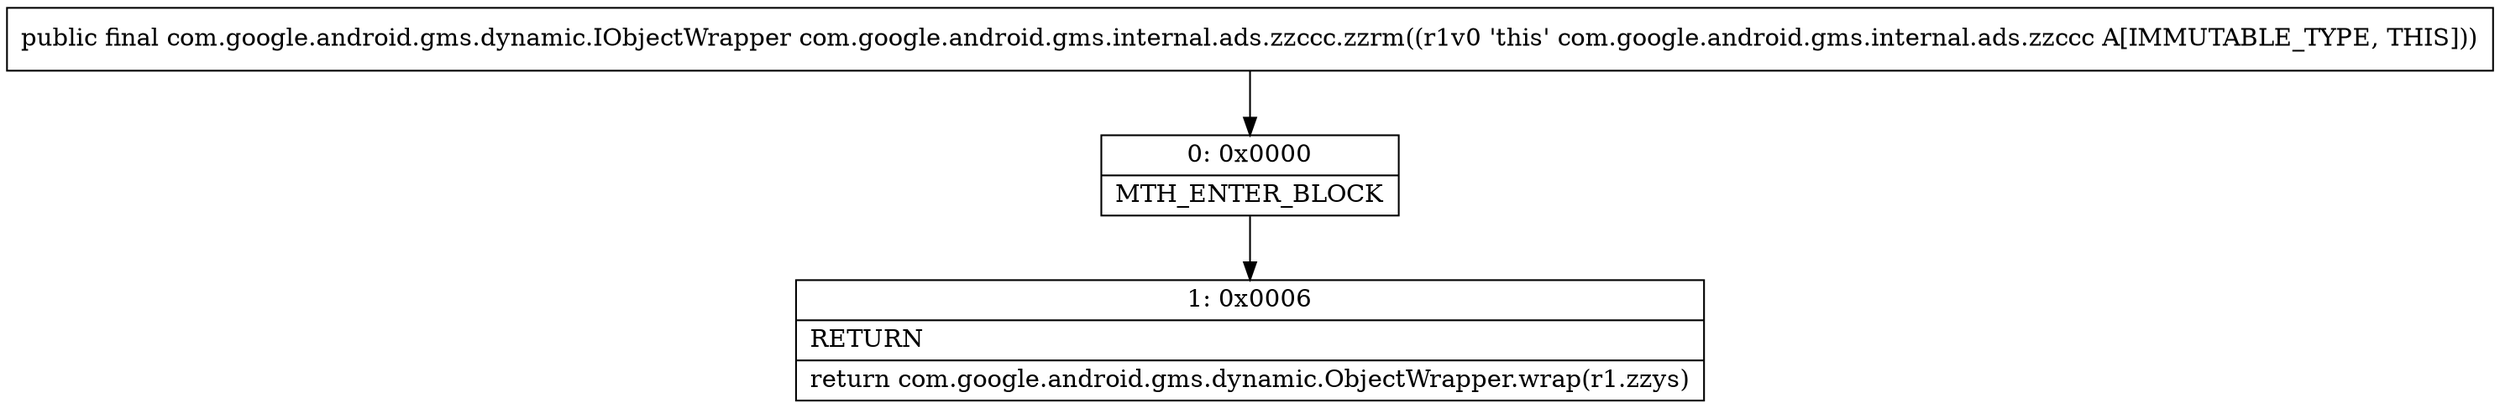 digraph "CFG forcom.google.android.gms.internal.ads.zzccc.zzrm()Lcom\/google\/android\/gms\/dynamic\/IObjectWrapper;" {
Node_0 [shape=record,label="{0\:\ 0x0000|MTH_ENTER_BLOCK\l}"];
Node_1 [shape=record,label="{1\:\ 0x0006|RETURN\l|return com.google.android.gms.dynamic.ObjectWrapper.wrap(r1.zzys)\l}"];
MethodNode[shape=record,label="{public final com.google.android.gms.dynamic.IObjectWrapper com.google.android.gms.internal.ads.zzccc.zzrm((r1v0 'this' com.google.android.gms.internal.ads.zzccc A[IMMUTABLE_TYPE, THIS])) }"];
MethodNode -> Node_0;
Node_0 -> Node_1;
}

